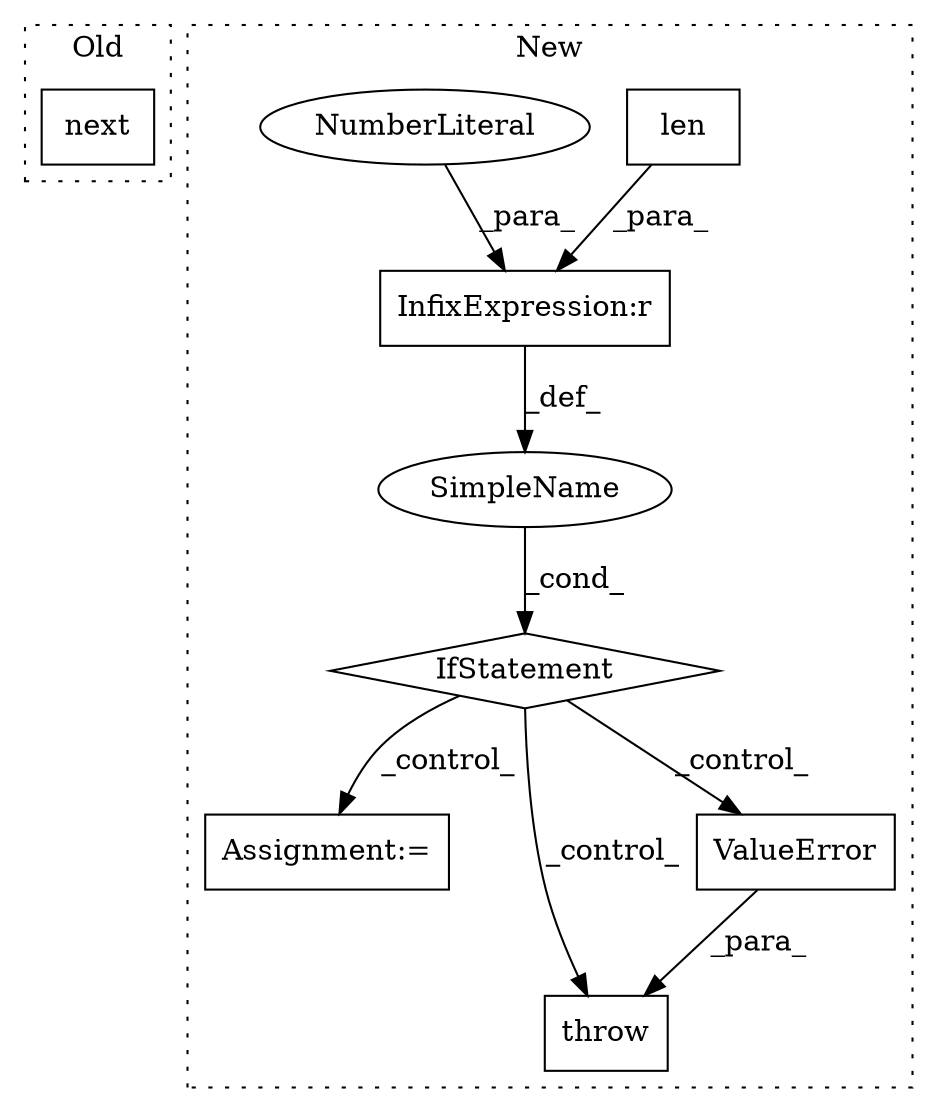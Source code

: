 digraph G {
subgraph cluster0 {
1 [label="next" a="32" s="2409,2544" l="14,1" shape="box"];
label = "Old";
style="dotted";
}
subgraph cluster1 {
2 [label="len" a="32" s="2762,2780" l="4,1" shape="box"];
3 [label="InfixExpression:r" a="27" s="2781" l="3" shape="box"];
4 [label="IfStatement" a="25" s="2758,2785" l="4,2" shape="diamond"];
5 [label="NumberLiteral" a="34" s="2784" l="1" shape="ellipse"];
6 [label="Assignment:=" a="7" s="2994" l="1" shape="box"];
7 [label="SimpleName" a="42" s="" l="" shape="ellipse"];
8 [label="throw" a="53" s="2797" l="6" shape="box"];
9 [label="ValueError" a="32" s="2803,2927" l="11,1" shape="box"];
label = "New";
style="dotted";
}
2 -> 3 [label="_para_"];
3 -> 7 [label="_def_"];
4 -> 9 [label="_control_"];
4 -> 8 [label="_control_"];
4 -> 6 [label="_control_"];
5 -> 3 [label="_para_"];
7 -> 4 [label="_cond_"];
9 -> 8 [label="_para_"];
}